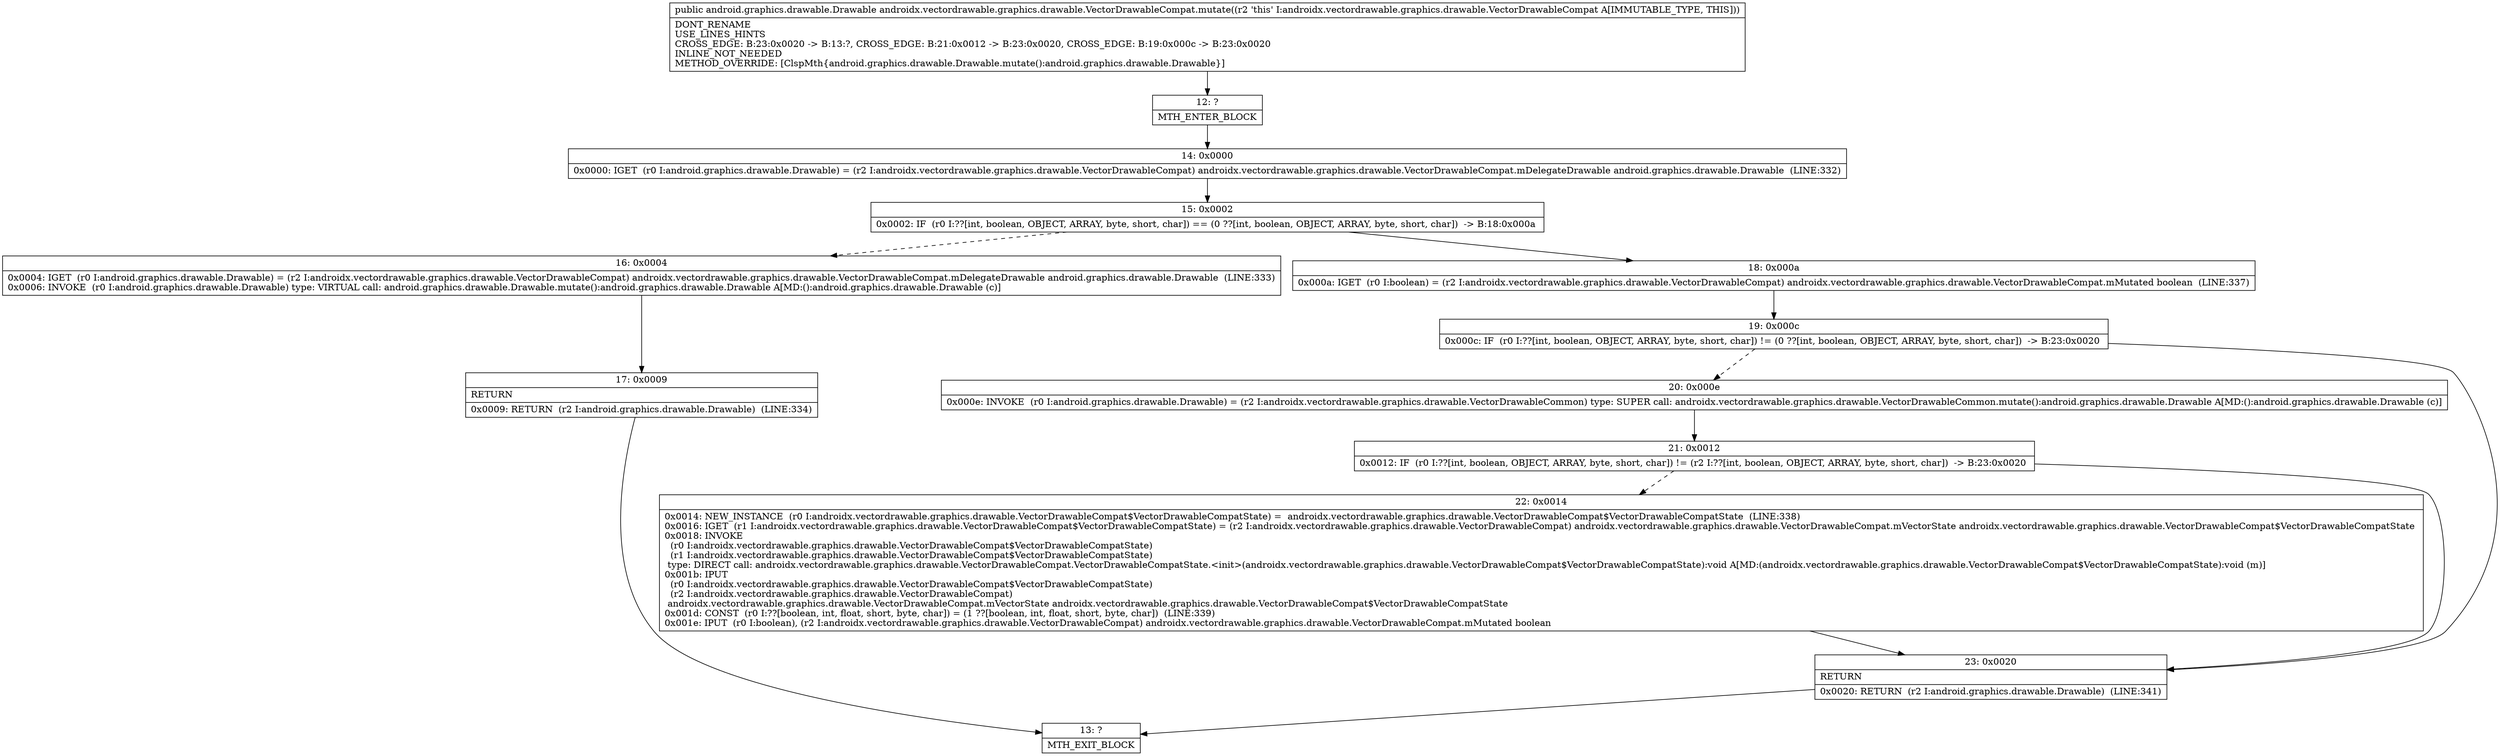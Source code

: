 digraph "CFG forandroidx.vectordrawable.graphics.drawable.VectorDrawableCompat.mutate()Landroid\/graphics\/drawable\/Drawable;" {
Node_12 [shape=record,label="{12\:\ ?|MTH_ENTER_BLOCK\l}"];
Node_14 [shape=record,label="{14\:\ 0x0000|0x0000: IGET  (r0 I:android.graphics.drawable.Drawable) = (r2 I:androidx.vectordrawable.graphics.drawable.VectorDrawableCompat) androidx.vectordrawable.graphics.drawable.VectorDrawableCompat.mDelegateDrawable android.graphics.drawable.Drawable  (LINE:332)\l}"];
Node_15 [shape=record,label="{15\:\ 0x0002|0x0002: IF  (r0 I:??[int, boolean, OBJECT, ARRAY, byte, short, char]) == (0 ??[int, boolean, OBJECT, ARRAY, byte, short, char])  \-\> B:18:0x000a \l}"];
Node_16 [shape=record,label="{16\:\ 0x0004|0x0004: IGET  (r0 I:android.graphics.drawable.Drawable) = (r2 I:androidx.vectordrawable.graphics.drawable.VectorDrawableCompat) androidx.vectordrawable.graphics.drawable.VectorDrawableCompat.mDelegateDrawable android.graphics.drawable.Drawable  (LINE:333)\l0x0006: INVOKE  (r0 I:android.graphics.drawable.Drawable) type: VIRTUAL call: android.graphics.drawable.Drawable.mutate():android.graphics.drawable.Drawable A[MD:():android.graphics.drawable.Drawable (c)]\l}"];
Node_17 [shape=record,label="{17\:\ 0x0009|RETURN\l|0x0009: RETURN  (r2 I:android.graphics.drawable.Drawable)  (LINE:334)\l}"];
Node_13 [shape=record,label="{13\:\ ?|MTH_EXIT_BLOCK\l}"];
Node_18 [shape=record,label="{18\:\ 0x000a|0x000a: IGET  (r0 I:boolean) = (r2 I:androidx.vectordrawable.graphics.drawable.VectorDrawableCompat) androidx.vectordrawable.graphics.drawable.VectorDrawableCompat.mMutated boolean  (LINE:337)\l}"];
Node_19 [shape=record,label="{19\:\ 0x000c|0x000c: IF  (r0 I:??[int, boolean, OBJECT, ARRAY, byte, short, char]) != (0 ??[int, boolean, OBJECT, ARRAY, byte, short, char])  \-\> B:23:0x0020 \l}"];
Node_20 [shape=record,label="{20\:\ 0x000e|0x000e: INVOKE  (r0 I:android.graphics.drawable.Drawable) = (r2 I:androidx.vectordrawable.graphics.drawable.VectorDrawableCommon) type: SUPER call: androidx.vectordrawable.graphics.drawable.VectorDrawableCommon.mutate():android.graphics.drawable.Drawable A[MD:():android.graphics.drawable.Drawable (c)]\l}"];
Node_21 [shape=record,label="{21\:\ 0x0012|0x0012: IF  (r0 I:??[int, boolean, OBJECT, ARRAY, byte, short, char]) != (r2 I:??[int, boolean, OBJECT, ARRAY, byte, short, char])  \-\> B:23:0x0020 \l}"];
Node_22 [shape=record,label="{22\:\ 0x0014|0x0014: NEW_INSTANCE  (r0 I:androidx.vectordrawable.graphics.drawable.VectorDrawableCompat$VectorDrawableCompatState) =  androidx.vectordrawable.graphics.drawable.VectorDrawableCompat$VectorDrawableCompatState  (LINE:338)\l0x0016: IGET  (r1 I:androidx.vectordrawable.graphics.drawable.VectorDrawableCompat$VectorDrawableCompatState) = (r2 I:androidx.vectordrawable.graphics.drawable.VectorDrawableCompat) androidx.vectordrawable.graphics.drawable.VectorDrawableCompat.mVectorState androidx.vectordrawable.graphics.drawable.VectorDrawableCompat$VectorDrawableCompatState \l0x0018: INVOKE  \l  (r0 I:androidx.vectordrawable.graphics.drawable.VectorDrawableCompat$VectorDrawableCompatState)\l  (r1 I:androidx.vectordrawable.graphics.drawable.VectorDrawableCompat$VectorDrawableCompatState)\l type: DIRECT call: androidx.vectordrawable.graphics.drawable.VectorDrawableCompat.VectorDrawableCompatState.\<init\>(androidx.vectordrawable.graphics.drawable.VectorDrawableCompat$VectorDrawableCompatState):void A[MD:(androidx.vectordrawable.graphics.drawable.VectorDrawableCompat$VectorDrawableCompatState):void (m)]\l0x001b: IPUT  \l  (r0 I:androidx.vectordrawable.graphics.drawable.VectorDrawableCompat$VectorDrawableCompatState)\l  (r2 I:androidx.vectordrawable.graphics.drawable.VectorDrawableCompat)\l androidx.vectordrawable.graphics.drawable.VectorDrawableCompat.mVectorState androidx.vectordrawable.graphics.drawable.VectorDrawableCompat$VectorDrawableCompatState \l0x001d: CONST  (r0 I:??[boolean, int, float, short, byte, char]) = (1 ??[boolean, int, float, short, byte, char])  (LINE:339)\l0x001e: IPUT  (r0 I:boolean), (r2 I:androidx.vectordrawable.graphics.drawable.VectorDrawableCompat) androidx.vectordrawable.graphics.drawable.VectorDrawableCompat.mMutated boolean \l}"];
Node_23 [shape=record,label="{23\:\ 0x0020|RETURN\l|0x0020: RETURN  (r2 I:android.graphics.drawable.Drawable)  (LINE:341)\l}"];
MethodNode[shape=record,label="{public android.graphics.drawable.Drawable androidx.vectordrawable.graphics.drawable.VectorDrawableCompat.mutate((r2 'this' I:androidx.vectordrawable.graphics.drawable.VectorDrawableCompat A[IMMUTABLE_TYPE, THIS]))  | DONT_RENAME\lUSE_LINES_HINTS\lCROSS_EDGE: B:23:0x0020 \-\> B:13:?, CROSS_EDGE: B:21:0x0012 \-\> B:23:0x0020, CROSS_EDGE: B:19:0x000c \-\> B:23:0x0020\lINLINE_NOT_NEEDED\lMETHOD_OVERRIDE: [ClspMth\{android.graphics.drawable.Drawable.mutate():android.graphics.drawable.Drawable\}]\l}"];
MethodNode -> Node_12;Node_12 -> Node_14;
Node_14 -> Node_15;
Node_15 -> Node_16[style=dashed];
Node_15 -> Node_18;
Node_16 -> Node_17;
Node_17 -> Node_13;
Node_18 -> Node_19;
Node_19 -> Node_20[style=dashed];
Node_19 -> Node_23;
Node_20 -> Node_21;
Node_21 -> Node_22[style=dashed];
Node_21 -> Node_23;
Node_22 -> Node_23;
Node_23 -> Node_13;
}

